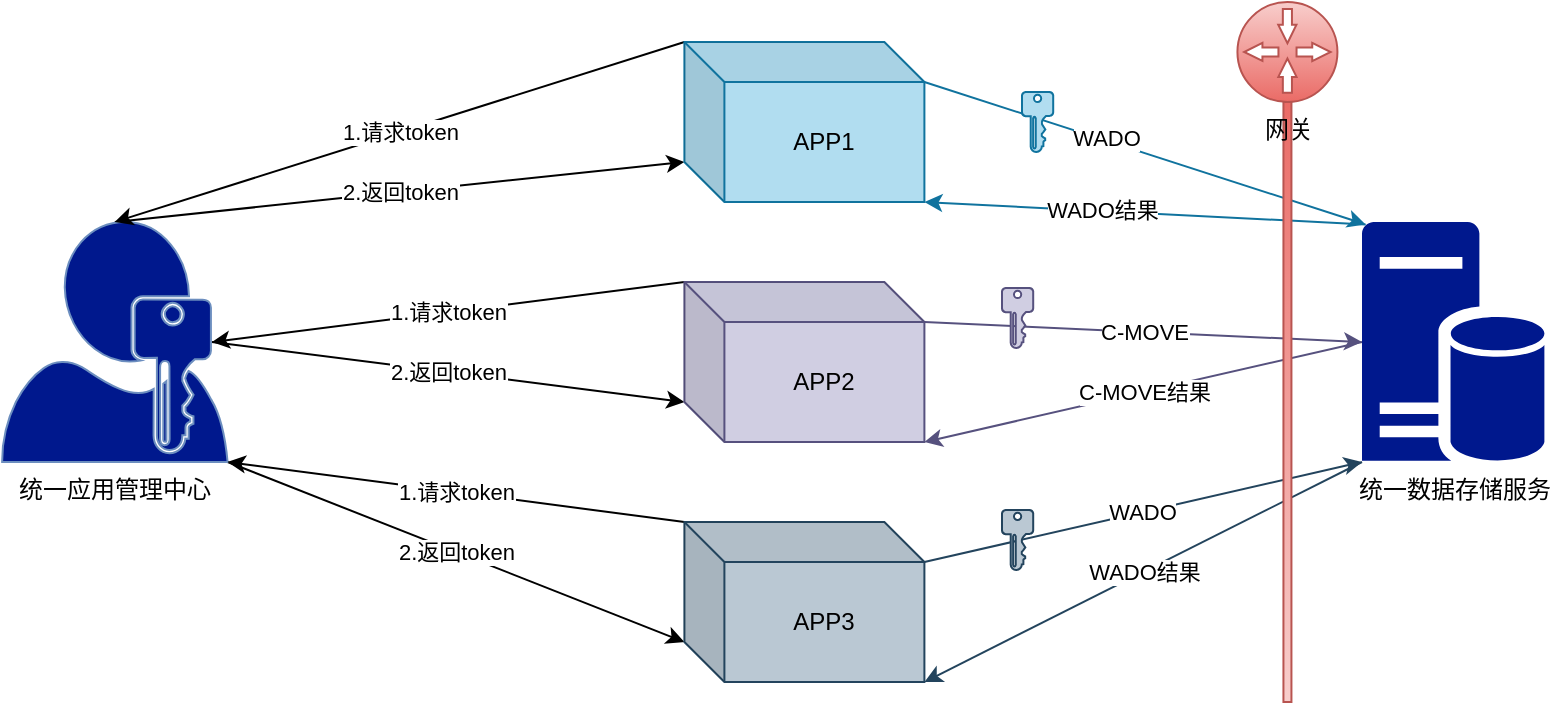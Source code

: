 <mxfile version="19.0.3" type="device"><diagram id="KGfv_5FyM65nWtYfNuUT" name="Page-1"><mxGraphModel dx="1422" dy="983" grid="1" gridSize="10" guides="1" tooltips="1" connect="1" arrows="1" fold="1" page="1" pageScale="1" pageWidth="1169" pageHeight="827" math="0" shadow="0"><root><mxCell id="0"/><mxCell id="1" parent="0"/><mxCell id="TspdmEA40zr9dfyHeYpl-12" value="2.返回token" style="edgeStyle=none;rounded=0;orthogonalLoop=1;jettySize=auto;html=1;exitX=0.5;exitY=0;exitDx=0;exitDy=0;exitPerimeter=0;entryX=0;entryY=0;entryDx=0;entryDy=60;entryPerimeter=0;" parent="1" source="TspdmEA40zr9dfyHeYpl-2" target="TspdmEA40zr9dfyHeYpl-5" edge="1"><mxGeometry relative="1" as="geometry"/></mxCell><mxCell id="TspdmEA40zr9dfyHeYpl-14" value="2.返回token" style="edgeStyle=none;rounded=0;orthogonalLoop=1;jettySize=auto;html=1;exitX=0.93;exitY=0.5;exitDx=0;exitDy=0;exitPerimeter=0;entryX=0;entryY=0;entryDx=0;entryDy=60;entryPerimeter=0;" parent="1" source="TspdmEA40zr9dfyHeYpl-2" target="TspdmEA40zr9dfyHeYpl-6" edge="1"><mxGeometry relative="1" as="geometry"/></mxCell><mxCell id="TspdmEA40zr9dfyHeYpl-15" value="2.返回token" style="edgeStyle=none;rounded=0;orthogonalLoop=1;jettySize=auto;html=1;exitX=1;exitY=1;exitDx=0;exitDy=0;exitPerimeter=0;entryX=0;entryY=0;entryDx=0;entryDy=60;entryPerimeter=0;" parent="1" source="TspdmEA40zr9dfyHeYpl-2" target="TspdmEA40zr9dfyHeYpl-7" edge="1"><mxGeometry relative="1" as="geometry"/></mxCell><mxCell id="TspdmEA40zr9dfyHeYpl-2" value="统一应用管理中心" style="sketch=0;aspect=fixed;pointerEvents=1;shadow=0;dashed=0;html=1;strokeColor=#6c8ebf;labelPosition=center;verticalLabelPosition=bottom;verticalAlign=top;align=center;shape=mxgraph.mscae.enterprise.user_permissions;fillColor=#00188D;gradientDirection=north;" parent="1" vertex="1"><mxGeometry x="150" y="240" width="112.8" height="120" as="geometry"/></mxCell><mxCell id="TspdmEA40zr9dfyHeYpl-9" value="1.请求token" style="rounded=0;orthogonalLoop=1;jettySize=auto;html=1;exitX=0;exitY=0;exitDx=0;exitDy=0;exitPerimeter=0;entryX=0.5;entryY=0;entryDx=0;entryDy=0;entryPerimeter=0;" parent="1" source="TspdmEA40zr9dfyHeYpl-5" target="TspdmEA40zr9dfyHeYpl-2" edge="1"><mxGeometry relative="1" as="geometry"/></mxCell><mxCell id="TspdmEA40zr9dfyHeYpl-16" style="edgeStyle=none;rounded=0;orthogonalLoop=1;jettySize=auto;html=1;exitX=0;exitY=0;exitDx=120;exitDy=20;exitPerimeter=0;entryX=0.02;entryY=0.01;entryDx=0;entryDy=0;entryPerimeter=0;fillColor=#b1ddf0;strokeColor=#10739e;" parent="1" source="TspdmEA40zr9dfyHeYpl-5" target="TspdmEA40zr9dfyHeYpl-8" edge="1"><mxGeometry relative="1" as="geometry"/></mxCell><mxCell id="TspdmEA40zr9dfyHeYpl-27" value="WADO" style="edgeLabel;html=1;align=center;verticalAlign=middle;resizable=0;points=[];" parent="TspdmEA40zr9dfyHeYpl-16" vertex="1" connectable="0"><mxGeometry x="-0.182" y="2" relative="1" as="geometry"><mxPoint as="offset"/></mxGeometry></mxCell><mxCell id="TspdmEA40zr9dfyHeYpl-5" value="APP1" style="shape=cube;whiteSpace=wrap;html=1;boundedLbl=1;backgroundOutline=1;darkOpacity=0.05;darkOpacity2=0.1;fillColor=#b1ddf0;strokeColor=#10739e;" parent="1" vertex="1"><mxGeometry x="491.2" y="150" width="120" height="80" as="geometry"/></mxCell><mxCell id="TspdmEA40zr9dfyHeYpl-10" value="1.请求token" style="rounded=0;orthogonalLoop=1;jettySize=auto;html=1;exitX=0;exitY=0;exitDx=0;exitDy=0;exitPerimeter=0;entryX=0.93;entryY=0.5;entryDx=0;entryDy=0;entryPerimeter=0;" parent="1" source="TspdmEA40zr9dfyHeYpl-6" target="TspdmEA40zr9dfyHeYpl-2" edge="1"><mxGeometry relative="1" as="geometry"/></mxCell><mxCell id="TspdmEA40zr9dfyHeYpl-17" value="C-MOVE" style="edgeStyle=none;rounded=0;orthogonalLoop=1;jettySize=auto;html=1;exitX=0;exitY=0;exitDx=120;exitDy=20;exitPerimeter=0;entryX=0;entryY=0.5;entryDx=0;entryDy=0;entryPerimeter=0;fillColor=#d0cee2;strokeColor=#56517e;" parent="1" source="TspdmEA40zr9dfyHeYpl-6" target="TspdmEA40zr9dfyHeYpl-8" edge="1"><mxGeometry relative="1" as="geometry"/></mxCell><mxCell id="TspdmEA40zr9dfyHeYpl-6" value="APP2" style="shape=cube;whiteSpace=wrap;html=1;boundedLbl=1;backgroundOutline=1;darkOpacity=0.05;darkOpacity2=0.1;fillColor=#d0cee2;strokeColor=#56517e;" parent="1" vertex="1"><mxGeometry x="491.2" y="270" width="120" height="80" as="geometry"/></mxCell><mxCell id="TspdmEA40zr9dfyHeYpl-11" value="1.请求token" style="rounded=0;orthogonalLoop=1;jettySize=auto;html=1;exitX=0;exitY=0;exitDx=0;exitDy=0;exitPerimeter=0;entryX=1;entryY=1;entryDx=0;entryDy=0;entryPerimeter=0;" parent="1" source="TspdmEA40zr9dfyHeYpl-7" target="TspdmEA40zr9dfyHeYpl-2" edge="1"><mxGeometry relative="1" as="geometry"/></mxCell><mxCell id="TspdmEA40zr9dfyHeYpl-18" value="WADO" style="edgeStyle=none;rounded=0;orthogonalLoop=1;jettySize=auto;html=1;exitX=0;exitY=0;exitDx=120;exitDy=20;exitPerimeter=0;entryX=0;entryY=1;entryDx=0;entryDy=0;entryPerimeter=0;fillColor=#bac8d3;strokeColor=#23445d;" parent="1" source="TspdmEA40zr9dfyHeYpl-7" target="TspdmEA40zr9dfyHeYpl-8" edge="1"><mxGeometry relative="1" as="geometry"/></mxCell><mxCell id="TspdmEA40zr9dfyHeYpl-7" value="APP3" style="shape=cube;whiteSpace=wrap;html=1;boundedLbl=1;backgroundOutline=1;darkOpacity=0.05;darkOpacity2=0.1;fillColor=#bac8d3;strokeColor=#23445d;" parent="1" vertex="1"><mxGeometry x="491.2" y="390" width="120" height="80" as="geometry"/></mxCell><mxCell id="TspdmEA40zr9dfyHeYpl-19" style="edgeStyle=none;rounded=0;orthogonalLoop=1;jettySize=auto;html=1;exitX=0.02;exitY=0.01;exitDx=0;exitDy=0;exitPerimeter=0;entryX=1;entryY=1;entryDx=0;entryDy=0;entryPerimeter=0;fillColor=#b1ddf0;strokeColor=#10739e;" parent="1" source="TspdmEA40zr9dfyHeYpl-8" target="TspdmEA40zr9dfyHeYpl-5" edge="1"><mxGeometry relative="1" as="geometry"/></mxCell><mxCell id="TspdmEA40zr9dfyHeYpl-28" value="WADO结果" style="edgeLabel;html=1;align=center;verticalAlign=middle;resizable=0;points=[];" parent="TspdmEA40zr9dfyHeYpl-19" vertex="1" connectable="0"><mxGeometry x="0.195" y="-1" relative="1" as="geometry"><mxPoint as="offset"/></mxGeometry></mxCell><mxCell id="TspdmEA40zr9dfyHeYpl-20" value="C-MOVE结果" style="edgeStyle=none;rounded=0;orthogonalLoop=1;jettySize=auto;html=1;exitX=0;exitY=0.5;exitDx=0;exitDy=0;exitPerimeter=0;entryX=1;entryY=1;entryDx=0;entryDy=0;entryPerimeter=0;fillColor=#d0cee2;strokeColor=#56517e;" parent="1" source="TspdmEA40zr9dfyHeYpl-8" target="TspdmEA40zr9dfyHeYpl-6" edge="1"><mxGeometry relative="1" as="geometry"/></mxCell><mxCell id="TspdmEA40zr9dfyHeYpl-21" value="WADO结果" style="edgeStyle=none;rounded=0;orthogonalLoop=1;jettySize=auto;html=1;exitX=0;exitY=1;exitDx=0;exitDy=0;exitPerimeter=0;entryX=1;entryY=1;entryDx=0;entryDy=0;entryPerimeter=0;fillColor=#bac8d3;strokeColor=#23445d;" parent="1" source="TspdmEA40zr9dfyHeYpl-8" target="TspdmEA40zr9dfyHeYpl-7" edge="1"><mxGeometry relative="1" as="geometry"/></mxCell><mxCell id="TspdmEA40zr9dfyHeYpl-8" value="统一数据存储服务" style="sketch=0;aspect=fixed;pointerEvents=1;shadow=0;dashed=0;html=1;strokeColor=none;labelPosition=center;verticalLabelPosition=bottom;verticalAlign=top;align=center;fillColor=#00188D;shape=mxgraph.mscae.enterprise.database_server" parent="1" vertex="1"><mxGeometry x="830" y="240" width="91.2" height="120" as="geometry"/></mxCell><mxCell id="TspdmEA40zr9dfyHeYpl-22" value="" style="sketch=0;aspect=fixed;pointerEvents=1;shadow=0;dashed=0;html=1;strokeColor=#10739e;labelPosition=center;verticalLabelPosition=bottom;verticalAlign=top;align=center;fillColor=#b1ddf0;shape=mxgraph.mscae.enterprise.key_permissions" parent="1" vertex="1"><mxGeometry x="660" y="175" width="15.6" height="30" as="geometry"/></mxCell><mxCell id="TspdmEA40zr9dfyHeYpl-23" value="" style="sketch=0;aspect=fixed;pointerEvents=1;shadow=0;dashed=0;html=1;strokeColor=#56517e;labelPosition=center;verticalLabelPosition=bottom;verticalAlign=top;align=center;fillColor=#d0cee2;shape=mxgraph.mscae.enterprise.key_permissions" parent="1" vertex="1"><mxGeometry x="650" y="273" width="15.6" height="30" as="geometry"/></mxCell><mxCell id="TspdmEA40zr9dfyHeYpl-24" value="" style="sketch=0;aspect=fixed;pointerEvents=1;shadow=0;dashed=0;html=1;strokeColor=#23445d;labelPosition=center;verticalLabelPosition=bottom;verticalAlign=top;align=center;fillColor=#bac8d3;shape=mxgraph.mscae.enterprise.key_permissions" parent="1" vertex="1"><mxGeometry x="650" y="384" width="15.6" height="30" as="geometry"/></mxCell><mxCell id="TspdmEA40zr9dfyHeYpl-30" value="" style="rounded=0;whiteSpace=wrap;html=1;gradientColor=#ea6b66;gradientDirection=north;fillColor=#f8cecc;strokeColor=#b85450;" parent="1" vertex="1"><mxGeometry x="790.72" y="180" width="4" height="300" as="geometry"/></mxCell><mxCell id="TspdmEA40zr9dfyHeYpl-33" value="网关" style="sketch=0;aspect=fixed;pointerEvents=1;shadow=0;dashed=0;html=1;strokeColor=#b85450;labelPosition=center;verticalLabelPosition=bottom;verticalAlign=top;align=center;fillColor=#f8cecc;shape=mxgraph.mscae.enterprise.gateway;gradientColor=#ea6b66;" parent="1" vertex="1"><mxGeometry x="767.72" y="130" width="50" height="50" as="geometry"/></mxCell></root></mxGraphModel></diagram></mxfile>
